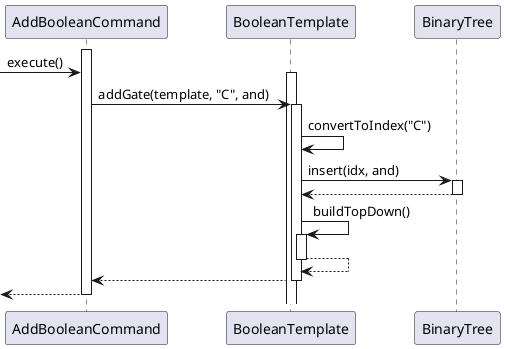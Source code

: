 
@startuml
activate AddBooleanCommand

->AddBooleanCommand: execute()

activate BooleanTemplate
AddBooleanCommand -> BooleanTemplate: addGate(template, "C", and)

activate BooleanTemplate
BooleanTemplate -> BooleanTemplate: convertToIndex("C")

BooleanTemplate -> BinaryTree : insert(idx, and)
activate BinaryTree

BinaryTree --> BooleanTemplate
deactivate BinaryTree

BooleanTemplate -> BooleanTemplate : buildTopDown()
activate BooleanTemplate

BooleanTemplate --> BooleanTemplate
deactivate BooleanTemplate

BooleanTemplate --> AddBooleanCommand
deactivate BooleanTemplate

<-- AddBooleanCommand
deactivate AddBooleanCommand
@enduml
